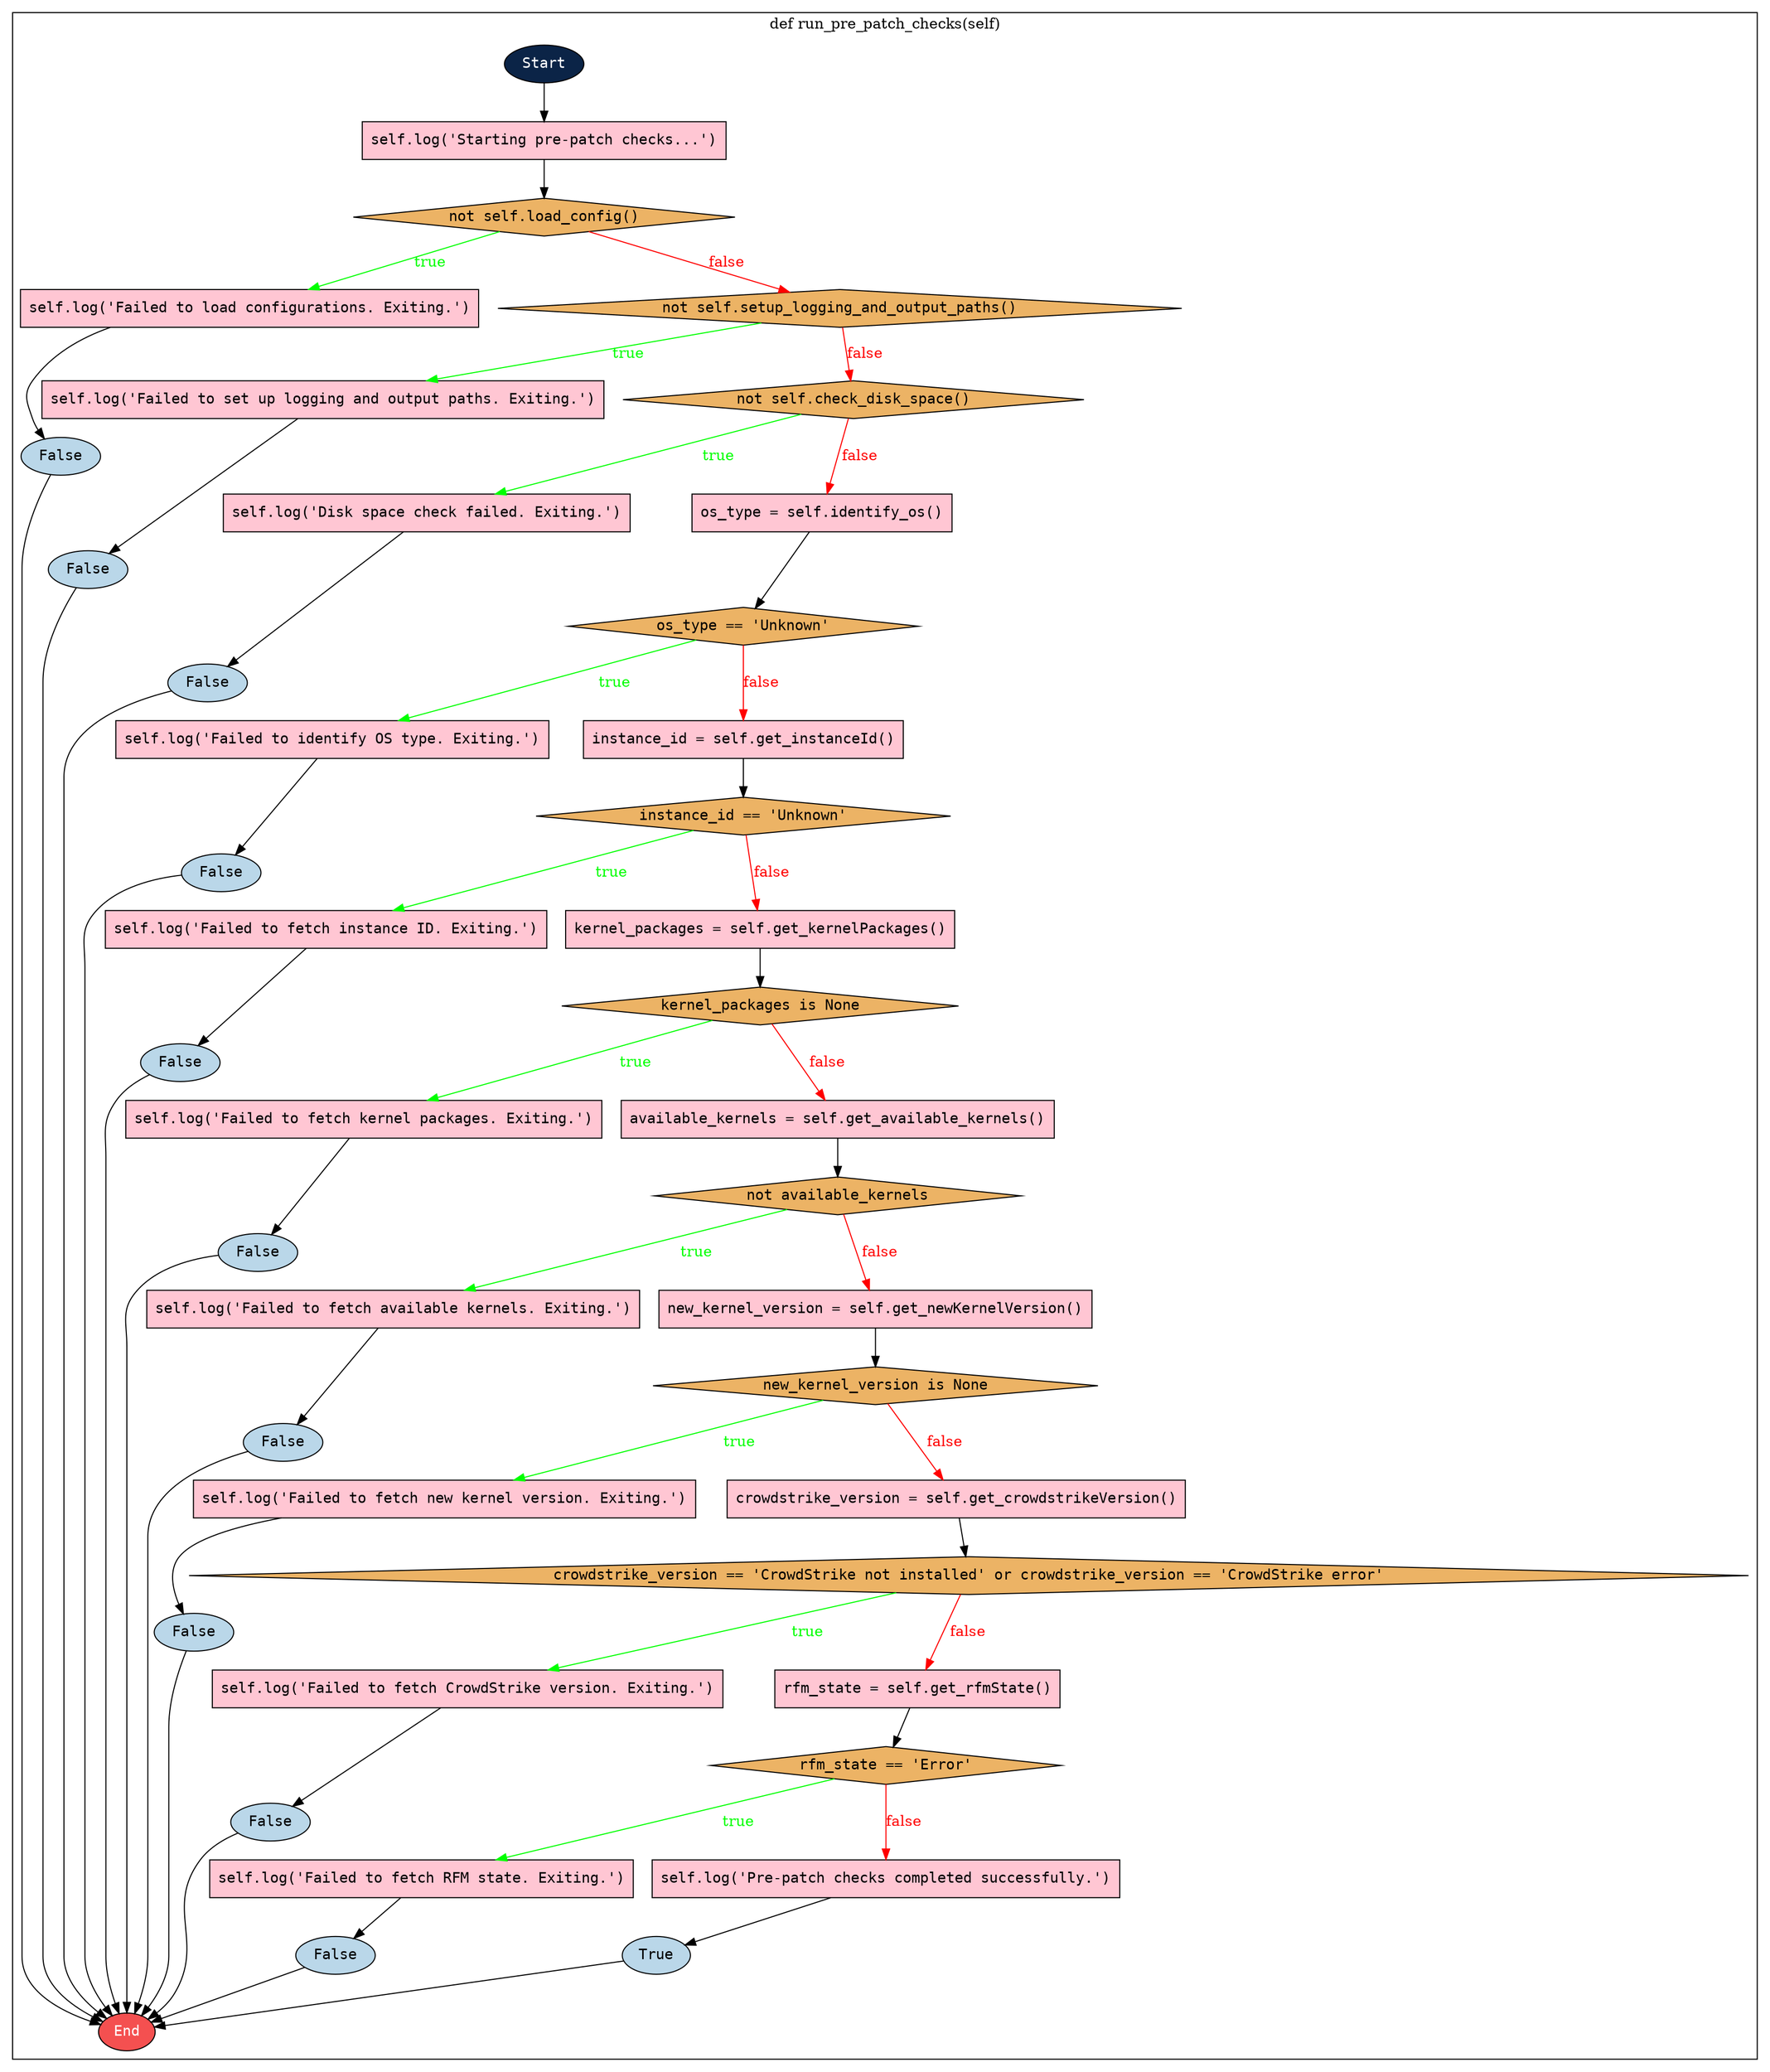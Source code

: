 digraph my_graph {
bgcolor="white"
node [fontname="courier"]

LStart_run_pre_patch_checks [shape=ellipse] [label="Start"] [type="START"] [style=filled fillcolor="#0B2447" fontcolor=white]
L2 [shape=rect] [label="self.log('Starting pre-patch checks...')
"] [type="STATEMENT"] [style=filled fillcolor="#FFC6D3" fontcolor=black]
L5 [shape=diamond] [label="not self.load_config()"] [type="CONDITIONS"] [style=filled fillcolor="#ECB365" fontcolor=black]
L6 [shape=rect] [label="self.log('Failed to load configurations. Exiting.')
"] [type="STATEMENT"] [style=filled fillcolor="#FFC6D3" fontcolor=black]
L7 [shape=ellipse] [label="False"] [type="RETURN"] [style=filled fillcolor="#BAD7E9" fontcolor=black]
L10 [shape=diamond] [label="not self.setup_logging_and_output_paths()"] [type="CONDITIONS"] [style=filled fillcolor="#ECB365" fontcolor=black]
L11 [shape=rect] [label="self.log('Failed to set up logging and output paths. Exiting.')
"] [type="STATEMENT"] [style=filled fillcolor="#FFC6D3" fontcolor=black]
L12 [shape=ellipse] [label="False"] [type="RETURN"] [style=filled fillcolor="#BAD7E9" fontcolor=black]
L15 [shape=diamond] [label="not self.check_disk_space()"] [type="CONDITIONS"] [style=filled fillcolor="#ECB365" fontcolor=black]
L16 [shape=rect] [label="self.log('Disk space check failed. Exiting.')
"] [type="STATEMENT"] [style=filled fillcolor="#FFC6D3" fontcolor=black]
L17 [shape=ellipse] [label="False"] [type="RETURN"] [style=filled fillcolor="#BAD7E9" fontcolor=black]
L20 [shape=rect] [label="os_type = self.identify_os()
"] [type="STATEMENT"] [style=filled fillcolor="#FFC6D3" fontcolor=black]
L21 [shape=diamond] [label="os_type == 'Unknown'"] [type="CONDITIONS"] [style=filled fillcolor="#ECB365" fontcolor=black]
L22 [shape=rect] [label="self.log('Failed to identify OS type. Exiting.')
"] [type="STATEMENT"] [style=filled fillcolor="#FFC6D3" fontcolor=black]
L23 [shape=ellipse] [label="False"] [type="RETURN"] [style=filled fillcolor="#BAD7E9" fontcolor=black]
L26 [shape=rect] [label="instance_id = self.get_instanceId()
"] [type="STATEMENT"] [style=filled fillcolor="#FFC6D3" fontcolor=black]
L27 [shape=diamond] [label="instance_id == 'Unknown'"] [type="CONDITIONS"] [style=filled fillcolor="#ECB365" fontcolor=black]
L28 [shape=rect] [label="self.log('Failed to fetch instance ID. Exiting.')
"] [type="STATEMENT"] [style=filled fillcolor="#FFC6D3" fontcolor=black]
L29 [shape=ellipse] [label="False"] [type="RETURN"] [style=filled fillcolor="#BAD7E9" fontcolor=black]
L32 [shape=rect] [label="kernel_packages = self.get_kernelPackages()
"] [type="STATEMENT"] [style=filled fillcolor="#FFC6D3" fontcolor=black]
L33 [shape=diamond] [label="kernel_packages is None"] [type="CONDITIONS"] [style=filled fillcolor="#ECB365" fontcolor=black]
L34 [shape=rect] [label="self.log('Failed to fetch kernel packages. Exiting.')
"] [type="STATEMENT"] [style=filled fillcolor="#FFC6D3" fontcolor=black]
L35 [shape=ellipse] [label="False"] [type="RETURN"] [style=filled fillcolor="#BAD7E9" fontcolor=black]
L38 [shape=rect] [label="available_kernels = self.get_available_kernels()
"] [type="STATEMENT"] [style=filled fillcolor="#FFC6D3" fontcolor=black]
L39 [shape=diamond] [label="not available_kernels"] [type="CONDITIONS"] [style=filled fillcolor="#ECB365" fontcolor=black]
L40 [shape=rect] [label="self.log('Failed to fetch available kernels. Exiting.')
"] [type="STATEMENT"] [style=filled fillcolor="#FFC6D3" fontcolor=black]
L41 [shape=ellipse] [label="False"] [type="RETURN"] [style=filled fillcolor="#BAD7E9" fontcolor=black]
L44 [shape=rect] [label="new_kernel_version = self.get_newKernelVersion()
"] [type="STATEMENT"] [style=filled fillcolor="#FFC6D3" fontcolor=black]
L45 [shape=diamond] [label="new_kernel_version is None"] [type="CONDITIONS"] [style=filled fillcolor="#ECB365" fontcolor=black]
L46 [shape=rect] [label="self.log('Failed to fetch new kernel version. Exiting.')
"] [type="STATEMENT"] [style=filled fillcolor="#FFC6D3" fontcolor=black]
L47 [shape=ellipse] [label="False"] [type="RETURN"] [style=filled fillcolor="#BAD7E9" fontcolor=black]
L50 [shape=rect] [label="crowdstrike_version = self.get_crowdstrikeVersion()
"] [type="STATEMENT"] [style=filled fillcolor="#FFC6D3" fontcolor=black]
L51 [shape=diamond] [label="crowdstrike_version == 'CrowdStrike not installed' or crowdstrike_version == 'CrowdStrike error'"] [type="CONDITIONS"] [style=filled fillcolor="#ECB365" fontcolor=black]
L52 [shape=rect] [label="self.log('Failed to fetch CrowdStrike version. Exiting.')
"] [type="STATEMENT"] [style=filled fillcolor="#FFC6D3" fontcolor=black]
L53 [shape=ellipse] [label="False"] [type="RETURN"] [style=filled fillcolor="#BAD7E9" fontcolor=black]
L56 [shape=rect] [label="rfm_state = self.get_rfmState()
"] [type="STATEMENT"] [style=filled fillcolor="#FFC6D3" fontcolor=black]
L57 [shape=diamond] [label="rfm_state == 'Error'"] [type="CONDITIONS"] [style=filled fillcolor="#ECB365" fontcolor=black]
L58 [shape=rect] [label="self.log('Failed to fetch RFM state. Exiting.')
"] [type="STATEMENT"] [style=filled fillcolor="#FFC6D3" fontcolor=black]
L59 [shape=ellipse] [label="False"] [type="RETURN"] [style=filled fillcolor="#BAD7E9" fontcolor=black]
L61 [shape=rect] [label="self.log('Pre-patch checks completed successfully.')
"] [type="STATEMENT"] [style=filled fillcolor="#FFC6D3" fontcolor=black]
L62 [shape=ellipse] [label="True"] [type="RETURN"] [style=filled fillcolor="#BAD7E9" fontcolor=black]
L999999 [shape=ellipse] [label="End"] [type="END"] [style=filled fillcolor="#F45050" fontcolor=white]

subgraph cluster_run_pre_patch_checks {
label = "def run_pre_patch_checks(self)";

LStart_run_pre_patch_checks -> L2    [source="@current_to_next"]
L2 -> L5    [source="@current_to_next"]
L5 -> L6 [color=green] [fontcolor=green] [label="true"] [source="@if_to_next_node"]
L6 -> L7    [source="@current_to_next"]
L7 -> L999999    [source="@return_to_end"]
L5 -> L10 [color=red] [fontcolor=red] [label="false"] [source="@if_to_prev_sibling"]
L10 -> L11 [color=green] [fontcolor=green] [label="true"] [source="@if_to_next_node"]
L11 -> L12    [source="@current_to_next"]
L12 -> L999999    [source="@return_to_end"]
L10 -> L15 [color=red] [fontcolor=red] [label="false"] [source="@if_to_prev_sibling"]
L15 -> L16 [color=green] [fontcolor=green] [label="true"] [source="@if_to_next_node"]
L15 -> L20 [color=red] [fontcolor=red] [label="false"] [source="@if_to_next_sibling"]
L16 -> L17    [source="@current_to_next"]
L17 -> L999999    [source="@return_to_end"]
L20 -> L21    [source="@current_to_next"]
L21 -> L22 [color=green] [fontcolor=green] [label="true"] [source="@if_to_next_node"]
L21 -> L26 [color=red] [fontcolor=red] [label="false"] [source="@if_to_next_sibling"]
L22 -> L23    [source="@current_to_next"]
L23 -> L999999    [source="@return_to_end"]
L26 -> L27    [source="@current_to_next"]
L27 -> L28 [color=green] [fontcolor=green] [label="true"] [source="@if_to_next_node"]
L27 -> L32 [color=red] [fontcolor=red] [label="false"] [source="@if_to_next_sibling"]
L28 -> L29    [source="@current_to_next"]
L29 -> L999999    [source="@return_to_end"]
L32 -> L33    [source="@current_to_next"]
L33 -> L34 [color=green] [fontcolor=green] [label="true"] [source="@if_to_next_node"]
L33 -> L38 [color=red] [fontcolor=red] [label="false"] [source="@if_to_next_sibling"]
L34 -> L35    [source="@current_to_next"]
L35 -> L999999    [source="@return_to_end"]
L38 -> L39    [source="@current_to_next"]
L39 -> L40 [color=green] [fontcolor=green] [label="true"] [source="@if_to_next_node"]
L39 -> L44 [color=red] [fontcolor=red] [label="false"] [source="@if_to_next_sibling"]
L40 -> L41    [source="@current_to_next"]
L41 -> L999999    [source="@return_to_end"]
L44 -> L45    [source="@current_to_next"]
L45 -> L46 [color=green] [fontcolor=green] [label="true"] [source="@if_to_next_node"]
L45 -> L50 [color=red] [fontcolor=red] [label="false"] [source="@if_to_next_sibling"]
L46 -> L47    [source="@current_to_next"]
L47 -> L999999    [source="@return_to_end"]
L50 -> L51    [source="@current_to_next"]
L51 -> L52 [color=green] [fontcolor=green] [label="true"] [source="@if_to_next_node"]
L51 -> L56 [color=red] [fontcolor=red] [label="false"] [source="@if_to_next_sibling"]
L52 -> L53    [source="@current_to_next"]
L53 -> L999999    [source="@return_to_end"]
L56 -> L57    [source="@current_to_next"]
L57 -> L58 [color=green] [fontcolor=green] [label="true"] [source="@if_to_next_node"]
L57 -> L61 [color=red] [fontcolor=red] [label="false"] [source="@if_to_next_sibling"]
L58 -> L59    [source="@current_to_next"]
L59 -> L999999    [source="@return_to_end"]
L61 -> L62    [source="@current_to_next"]
L62 -> L999999    [source="@return_to_end"]
}


}
